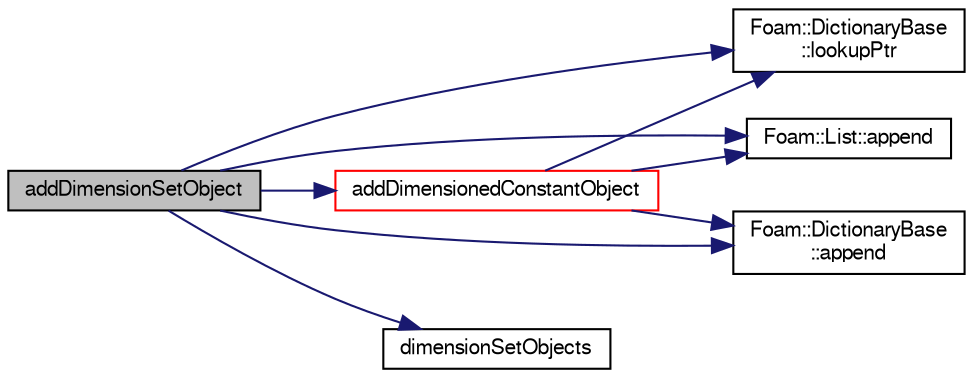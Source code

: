 digraph "addDimensionSetObject"
{
  bgcolor="transparent";
  edge [fontname="FreeSans",fontsize="10",labelfontname="FreeSans",labelfontsize="10"];
  node [fontname="FreeSans",fontsize="10",shape=record];
  rankdir="LR";
  Node4678 [label="addDimensionSetObject",height=0.2,width=0.4,color="black", fillcolor="grey75", style="filled", fontcolor="black"];
  Node4678 -> Node4679 [color="midnightblue",fontsize="10",style="solid",fontname="FreeSans"];
  Node4679 [label="addDimensionedConstantObject",height=0.2,width=0.4,color="red",URL="$a21163.html#a46c11e0dcbba357092670dd61708df2f",tooltip="Register DimensionedConstant read/write object. "];
  Node4679 -> Node4681 [color="midnightblue",fontsize="10",style="solid",fontname="FreeSans"];
  Node4681 [label="Foam::DictionaryBase\l::lookupPtr",height=0.2,width=0.4,color="black",URL="$a25670.html#ab01c63c55a0fccd0de22cd0e55516fa4",tooltip="Find and return an entry if present, otherwise return NULL. "];
  Node4679 -> Node4682 [color="midnightblue",fontsize="10",style="solid",fontname="FreeSans"];
  Node4682 [label="Foam::List::append",height=0.2,width=0.4,color="black",URL="$a25694.html#a399dd2bf0d9a32016717dc90126f016b",tooltip="Append an element at the end of the list. "];
  Node4679 -> Node4683 [color="midnightblue",fontsize="10",style="solid",fontname="FreeSans"];
  Node4683 [label="Foam::DictionaryBase\l::append",height=0.2,width=0.4,color="black",URL="$a25670.html#a7d32913c049313f63764cfcad36f372e",tooltip="Add at tail of dictionary. "];
  Node4678 -> Node4683 [color="midnightblue",fontsize="10",style="solid",fontname="FreeSans"];
  Node4678 -> Node4682 [color="midnightblue",fontsize="10",style="solid",fontname="FreeSans"];
  Node4678 -> Node4684 [color="midnightblue",fontsize="10",style="solid",fontname="FreeSans"];
  Node4684 [label="dimensionSetObjects",height=0.2,width=0.4,color="black",URL="$a21163.html#a439d58aac6829ddec7e162ad6910f42d",tooltip="Get access to registered dimensionSets switch objects. "];
  Node4678 -> Node4681 [color="midnightblue",fontsize="10",style="solid",fontname="FreeSans"];
}
